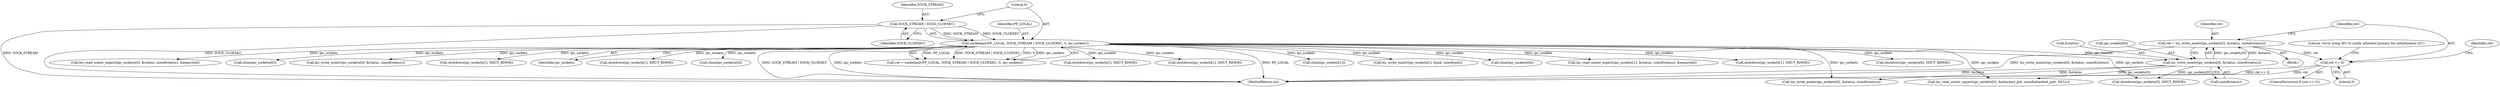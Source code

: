 digraph "0_lxc_5c3fcae78b63ac9dd56e36075903921bd9461f9e_0@API" {
"1000325" [label="(Call,ret = lxc_write_nointr(ipc_sockets[0], &status, sizeof(status)))"];
"1000327" [label="(Call,lxc_write_nointr(ipc_sockets[0], &status, sizeof(status)))"];
"1000257" [label="(Call,socketpair(PF_LOCAL, SOCK_STREAM | SOCK_CLOEXEC, 0, ipc_sockets))"];
"1000259" [label="(Call,SOCK_STREAM | SOCK_CLOEXEC)"];
"1000336" [label="(Call,ret <= 0)"];
"1000498" [label="(Call,close(ipc_sockets[0]))"];
"1000258" [label="(Identifier,PF_LOCAL)"];
"1000444" [label="(Call,lxc_write_nointr(ipc_sockets[0], &status, sizeof(status)))"];
"1000622" [label="(Call,shutdown(ipc_sockets[1], SHUT_RDWR))"];
"1000337" [label="(Identifier,ret)"];
"1000263" [label="(Identifier,ipc_sockets)"];
"1000331" [label="(Call,&status)"];
"1000550" [label="(Call,shutdown(ipc_sockets[1], SHUT_RDWR))"];
"1000326" [label="(Identifier,ret)"];
"1000483" [label="(Call,close(ipc_sockets[0]))"];
"1000658" [label="(MethodReturn,int)"];
"1000255" [label="(Call,ret = socketpair(PF_LOCAL, SOCK_STREAM | SOCK_CLOEXEC, 0, ipc_sockets))"];
"1000572" [label="(Call,shutdown(ipc_sockets[1], SHUT_RDWR))"];
"1000335" [label="(ControlStructure,if (ret <= 0))"];
"1000333" [label="(Call,sizeof(status))"];
"1000262" [label="(Literal,0)"];
"1000648" [label="(Call,shutdown(ipc_sockets[1], SHUT_RDWR))"];
"1000345" [label="(Call,lxc_read_nointr_expect(ipc_sockets[0], &attached_pid, sizeof(attached_pid), NULL))"];
"1000261" [label="(Identifier,SOCK_CLOEXEC)"];
"1000344" [label="(Identifier,ret)"];
"1000478" [label="(Call,shutdown(ipc_sockets[0], SHUT_RDWR))"];
"1000327" [label="(Call,lxc_write_nointr(ipc_sockets[0], &status, sizeof(status)))"];
"1000302" [label="(Call,close(ipc_sockets[1]))"];
"1000257" [label="(Call,socketpair(PF_LOCAL, SOCK_STREAM | SOCK_CLOEXEC, 0, ipc_sockets))"];
"1000632" [label="(Call,lxc_write_nointr(ipc_sockets[1], &pid, sizeof(pid)))"];
"1000336" [label="(Call,ret <= 0)"];
"1000341" [label="(Literal,\"error using IPC to notify attached process for initialization (0)\")"];
"1000465" [label="(Call,close(ipc_sockets[0]))"];
"1000328" [label="(Call,ipc_sockets[0])"];
"1000511" [label="(Call,lxc_read_nointr_expect(ipc_sockets[1], &status, sizeof(status), &expected))"];
"1000528" [label="(Call,shutdown(ipc_sockets[1], SHUT_RDWR))"];
"1000396" [label="(Call,lxc_write_nointr(ipc_sockets[0], &status, sizeof(status)))"];
"1000460" [label="(Call,shutdown(ipc_sockets[0], SHUT_RDWR))"];
"1000259" [label="(Call,SOCK_STREAM | SOCK_CLOEXEC)"];
"1000325" [label="(Call,ret = lxc_write_nointr(ipc_sockets[0], &status, sizeof(status)))"];
"1000417" [label="(Call,lxc_read_nointr_expect(ipc_sockets[0], &status, sizeof(status), &expected))"];
"1000297" [label="(Block,)"];
"1000338" [label="(Literal,0)"];
"1000260" [label="(Identifier,SOCK_STREAM)"];
"1000325" -> "1000297"  [label="AST: "];
"1000325" -> "1000327"  [label="CFG: "];
"1000326" -> "1000325"  [label="AST: "];
"1000327" -> "1000325"  [label="AST: "];
"1000337" -> "1000325"  [label="CFG: "];
"1000325" -> "1000658"  [label="DDG: lxc_write_nointr(ipc_sockets[0], &status, sizeof(status))"];
"1000327" -> "1000325"  [label="DDG: ipc_sockets[0]"];
"1000327" -> "1000325"  [label="DDG: &status"];
"1000325" -> "1000336"  [label="DDG: ret"];
"1000327" -> "1000333"  [label="CFG: "];
"1000328" -> "1000327"  [label="AST: "];
"1000331" -> "1000327"  [label="AST: "];
"1000333" -> "1000327"  [label="AST: "];
"1000327" -> "1000658"  [label="DDG: &status"];
"1000257" -> "1000327"  [label="DDG: ipc_sockets"];
"1000327" -> "1000345"  [label="DDG: ipc_sockets[0]"];
"1000327" -> "1000396"  [label="DDG: &status"];
"1000327" -> "1000478"  [label="DDG: ipc_sockets[0]"];
"1000257" -> "1000255"  [label="AST: "];
"1000257" -> "1000263"  [label="CFG: "];
"1000258" -> "1000257"  [label="AST: "];
"1000259" -> "1000257"  [label="AST: "];
"1000262" -> "1000257"  [label="AST: "];
"1000263" -> "1000257"  [label="AST: "];
"1000255" -> "1000257"  [label="CFG: "];
"1000257" -> "1000658"  [label="DDG: SOCK_STREAM | SOCK_CLOEXEC"];
"1000257" -> "1000658"  [label="DDG: ipc_sockets"];
"1000257" -> "1000658"  [label="DDG: PF_LOCAL"];
"1000257" -> "1000255"  [label="DDG: PF_LOCAL"];
"1000257" -> "1000255"  [label="DDG: SOCK_STREAM | SOCK_CLOEXEC"];
"1000257" -> "1000255"  [label="DDG: 0"];
"1000257" -> "1000255"  [label="DDG: ipc_sockets"];
"1000259" -> "1000257"  [label="DDG: SOCK_STREAM"];
"1000259" -> "1000257"  [label="DDG: SOCK_CLOEXEC"];
"1000257" -> "1000302"  [label="DDG: ipc_sockets"];
"1000257" -> "1000345"  [label="DDG: ipc_sockets"];
"1000257" -> "1000396"  [label="DDG: ipc_sockets"];
"1000257" -> "1000417"  [label="DDG: ipc_sockets"];
"1000257" -> "1000444"  [label="DDG: ipc_sockets"];
"1000257" -> "1000460"  [label="DDG: ipc_sockets"];
"1000257" -> "1000465"  [label="DDG: ipc_sockets"];
"1000257" -> "1000478"  [label="DDG: ipc_sockets"];
"1000257" -> "1000483"  [label="DDG: ipc_sockets"];
"1000257" -> "1000498"  [label="DDG: ipc_sockets"];
"1000257" -> "1000511"  [label="DDG: ipc_sockets"];
"1000257" -> "1000528"  [label="DDG: ipc_sockets"];
"1000257" -> "1000550"  [label="DDG: ipc_sockets"];
"1000257" -> "1000572"  [label="DDG: ipc_sockets"];
"1000257" -> "1000622"  [label="DDG: ipc_sockets"];
"1000257" -> "1000632"  [label="DDG: ipc_sockets"];
"1000257" -> "1000648"  [label="DDG: ipc_sockets"];
"1000259" -> "1000261"  [label="CFG: "];
"1000260" -> "1000259"  [label="AST: "];
"1000261" -> "1000259"  [label="AST: "];
"1000262" -> "1000259"  [label="CFG: "];
"1000259" -> "1000658"  [label="DDG: SOCK_STREAM"];
"1000259" -> "1000658"  [label="DDG: SOCK_CLOEXEC"];
"1000336" -> "1000335"  [label="AST: "];
"1000336" -> "1000338"  [label="CFG: "];
"1000337" -> "1000336"  [label="AST: "];
"1000338" -> "1000336"  [label="AST: "];
"1000341" -> "1000336"  [label="CFG: "];
"1000344" -> "1000336"  [label="CFG: "];
"1000336" -> "1000658"  [label="DDG: ret <= 0"];
"1000336" -> "1000658"  [label="DDG: ret"];
}
